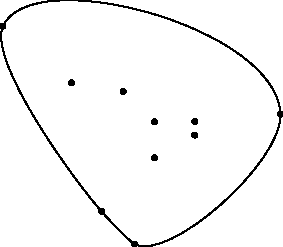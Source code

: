 size(5cm);
int n = 10;
pair[] Q = new pair[n];
for (int i = 0; i < n; ++i)
{
    Q[i] = unitrand() * expi(2pi*unitrand());
    dot(Q[i]);
}

pair p0 = Q[0];
int imin = 0;
for (int i = 0; i < n; ++i) {
    if (Q[i].y < p0.y) {
        p0 = Q[i];
        imin = i;
    }
}
pair[] parr = sort(copy(Q),
    new bool(pair i, pair j) {
        if (i == p0 && j != p0)
            return true;
        else if (i == p0 || j == p0)
            return false;
        else
            return angle(i-p0) < angle(j-p0);
    });

pair[] CH;
int k;
CH.push(parr[0]);
CH.push(parr[1]);
CH.push(parr[2]);
k = 2;

bool nonleftturn(pair z1, pair z2, pair z3)
{
    pair u = z2-z1, v = z3-z2;
    return u.x*v.y < v.x*u.y;
}

for (int i = 3; i < n; ++i) {
    while (nonleftturn(CH[CH.length-2], CH[CH.length-1], parr[i]))
        CH.pop();
    CH.push(parr[i]);
}

guide g = nullpath;
for (pair p: CH) { g = g .. tension atleast 2 .. p; }
g = g .. tension atleast 2 .. cycle;
draw(g);